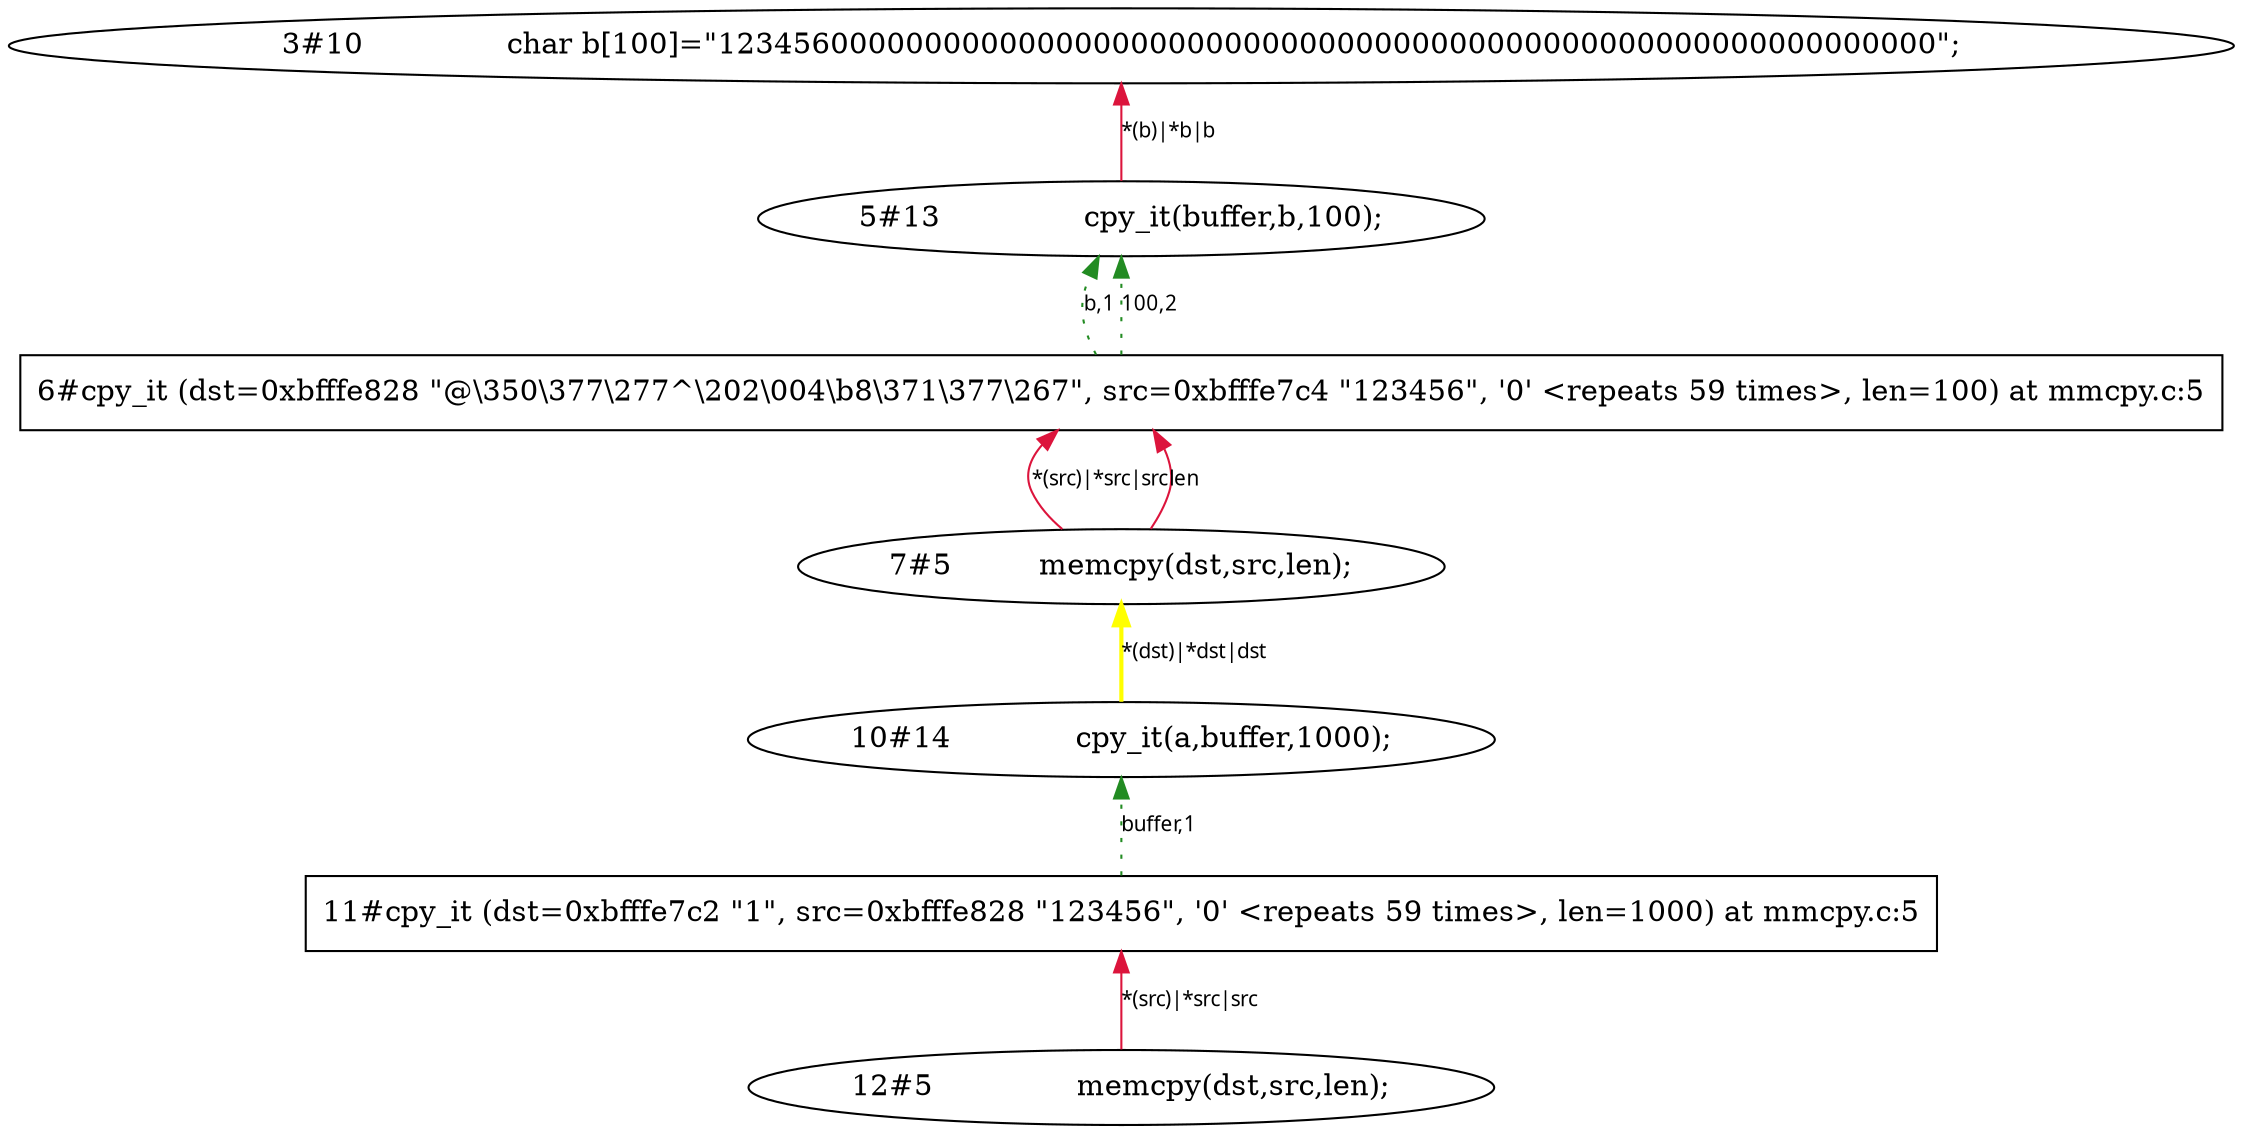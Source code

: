 digraph tiantgraph{
rankdir="BT";
"3#10		char b[100]=\"12345600000000000000000000000000000000000000000000000000000000000\";";
"5#13		cpy_it(buffer,b,100);";
"6#cpy_it (dst=0xbfffe828 \"@\\350\\377\\277^\\202\\004\\b8\\371\\377\\267\", src=0xbfffe7c4 \"123456\", '0' <repeats 59 times>, len=100) at mmcpy.c:5"[shape="record"];
"7#5		memcpy(dst,src,len);";
"10#14		cpy_it(a,buffer,1000);";
"11#cpy_it (dst=0xbfffe7c2 \"1\", src=0xbfffe828 \"123456\", '0' <repeats 59 times>, len=1000) at mmcpy.c:5"[shape="record"];
"12#5		memcpy(dst,src,len);";
edge [fontname = "Verdana", fontsize = 10, color="crimson", style="solid"];
"12#5		memcpy(dst,src,len);"->"11#cpy_it (dst=0xbfffe7c2 \"1\", src=0xbfffe828 \"123456\", '0' <repeats 59 times>, len=1000) at mmcpy.c:5"[label="*(src)|*src|src"];
"5#13		cpy_it(buffer,b,100);"->"3#10		char b[100]=\"12345600000000000000000000000000000000000000000000000000000000000\";"[label="*(b)|*b|b"];
"7#5		memcpy(dst,src,len);"->"6#cpy_it (dst=0xbfffe828 \"@\\350\\377\\277^\\202\\004\\b8\\371\\377\\267\", src=0xbfffe7c4 \"123456\", '0' <repeats 59 times>, len=100) at mmcpy.c:5"[label="*(src)|*src|src"];
"7#5		memcpy(dst,src,len);"->"6#cpy_it (dst=0xbfffe828 \"@\\350\\377\\277^\\202\\004\\b8\\371\\377\\267\", src=0xbfffe7c4 \"123456\", '0' <repeats 59 times>, len=100) at mmcpy.c:5"[label="len"];
"10#14		cpy_it(a,buffer,1000);"->"7#5		memcpy(dst,src,len);"[label="*(dst)|*dst|dst",style="bold", color="yellow"];
"11#cpy_it (dst=0xbfffe7c2 \"1\", src=0xbfffe828 \"123456\", '0' <repeats 59 times>, len=1000) at mmcpy.c:5"->"10#14		cpy_it(a,buffer,1000);"[label="buffer,1",style="dotted", color="forestgreen"];
"6#cpy_it (dst=0xbfffe828 \"@\\350\\377\\277^\\202\\004\\b8\\371\\377\\267\", src=0xbfffe7c4 \"123456\", '0' <repeats 59 times>, len=100) at mmcpy.c:5"->"5#13		cpy_it(buffer,b,100);"[label="b,1",style="dotted", color="forestgreen"];
"6#cpy_it (dst=0xbfffe828 \"@\\350\\377\\277^\\202\\004\\b8\\371\\377\\267\", src=0xbfffe7c4 \"123456\", '0' <repeats 59 times>, len=100) at mmcpy.c:5"->"5#13		cpy_it(buffer,b,100);"[label="100,2",style="dotted", color="forestgreen"];
}